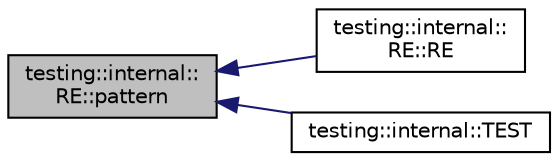 digraph "testing::internal::RE::pattern"
{
  edge [fontname="Helvetica",fontsize="10",labelfontname="Helvetica",labelfontsize="10"];
  node [fontname="Helvetica",fontsize="10",shape=record];
  rankdir="LR";
  Node32 [label="testing::internal::\lRE::pattern",height=0.2,width=0.4,color="black", fillcolor="grey75", style="filled", fontcolor="black"];
  Node32 -> Node33 [dir="back",color="midnightblue",fontsize="10",style="solid",fontname="Helvetica"];
  Node33 [label="testing::internal::\lRE::RE",height=0.2,width=0.4,color="black", fillcolor="white", style="filled",URL="$df/dcb/classtesting_1_1internal_1_1_r_e.html#ab215dbc2565fce641e1746ca43e9d68a"];
  Node32 -> Node34 [dir="back",color="midnightblue",fontsize="10",style="solid",fontname="Helvetica"];
  Node34 [label="testing::internal::TEST",height=0.2,width=0.4,color="black", fillcolor="white", style="filled",URL="$d0/da7/namespacetesting_1_1internal.html#a198f7132f76dd44d48dac54dc5d38fbb"];
}
